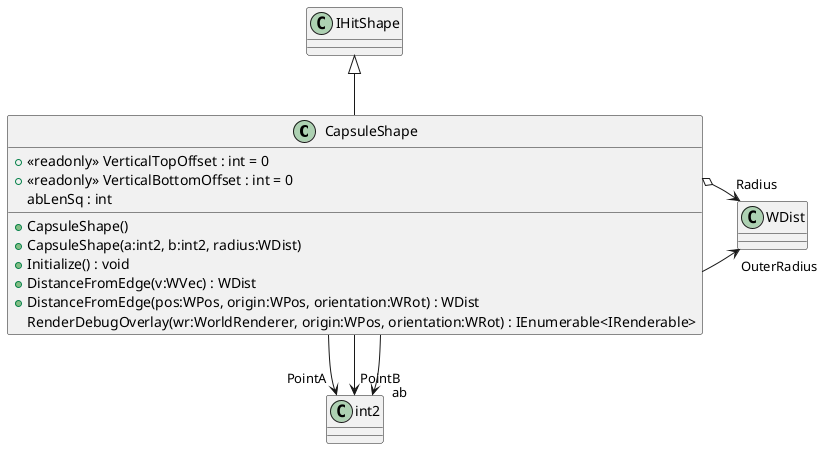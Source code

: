 @startuml
class CapsuleShape {
    + <<readonly>> VerticalTopOffset : int = 0
    + <<readonly>> VerticalBottomOffset : int = 0
    abLenSq : int
    + CapsuleShape()
    + CapsuleShape(a:int2, b:int2, radius:WDist)
    + Initialize() : void
    + DistanceFromEdge(v:WVec) : WDist
    + DistanceFromEdge(pos:WPos, origin:WPos, orientation:WRot) : WDist
    RenderDebugOverlay(wr:WorldRenderer, origin:WPos, orientation:WRot) : IEnumerable<IRenderable>
}
IHitShape <|-- CapsuleShape
CapsuleShape --> "OuterRadius" WDist
CapsuleShape --> "PointA" int2
CapsuleShape --> "PointB" int2
CapsuleShape o-> "Radius" WDist
CapsuleShape --> "ab" int2
@enduml
